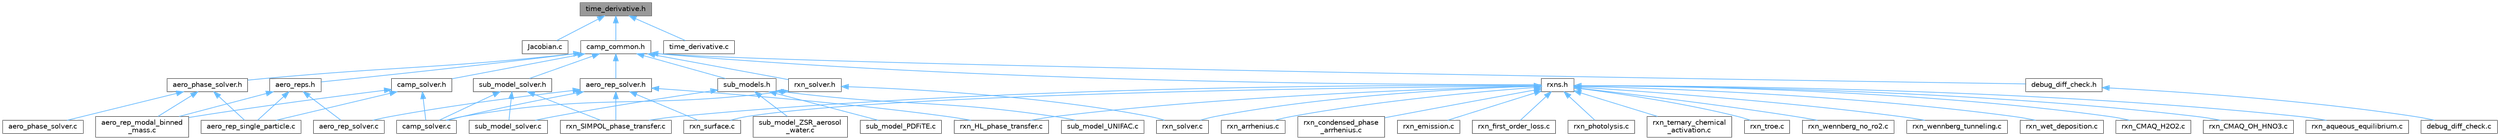 digraph "time_derivative.h"
{
 // LATEX_PDF_SIZE
  bgcolor="transparent";
  edge [fontname=Helvetica,fontsize=10,labelfontname=Helvetica,labelfontsize=10];
  node [fontname=Helvetica,fontsize=10,shape=box,height=0.2,width=0.4];
  Node1 [label="time_derivative.h",height=0.2,width=0.4,color="gray40", fillcolor="grey60", style="filled", fontcolor="black",tooltip="Header for the time derivative structure and related functions."];
  Node1 -> Node2 [dir="back",color="steelblue1",style="solid"];
  Node2 [label="Jacobian.c",height=0.2,width=0.4,color="grey40", fillcolor="white", style="filled",URL="$_jacobian_8c.html",tooltip="Jacobian functions."];
  Node1 -> Node3 [dir="back",color="steelblue1",style="solid"];
  Node3 [label="camp_common.h",height=0.2,width=0.4,color="grey40", fillcolor="white", style="filled",URL="$camp__common_8h.html",tooltip="Header file for common constants and structures."];
  Node3 -> Node4 [dir="back",color="steelblue1",style="solid"];
  Node4 [label="aero_phase_solver.h",height=0.2,width=0.4,color="grey40", fillcolor="white", style="filled",URL="$aero__phase__solver_8h.html",tooltip="Header file for aerosol phase functions."];
  Node4 -> Node5 [dir="back",color="steelblue1",style="solid"];
  Node5 [label="aero_phase_solver.c",height=0.2,width=0.4,color="grey40", fillcolor="white", style="filled",URL="$aero__phase__solver_8c.html",tooltip="Aerosol phase functions."];
  Node4 -> Node6 [dir="back",color="steelblue1",style="solid"];
  Node6 [label="aero_rep_modal_binned\l_mass.c",height=0.2,width=0.4,color="grey40", fillcolor="white", style="filled",URL="$aero__rep__modal__binned__mass_8c.html",tooltip="Modal mass aerosol representation functions."];
  Node4 -> Node7 [dir="back",color="steelblue1",style="solid"];
  Node7 [label="aero_rep_single_particle.c",height=0.2,width=0.4,color="grey40", fillcolor="white", style="filled",URL="$aero__rep__single__particle_8c.html",tooltip="Single particle aerosol representation functions."];
  Node3 -> Node8 [dir="back",color="steelblue1",style="solid"];
  Node8 [label="aero_rep_solver.h",height=0.2,width=0.4,color="grey40", fillcolor="white", style="filled",URL="$aero__rep__solver_8h.html",tooltip="Header file for abstract aerosol representation functions."];
  Node8 -> Node9 [dir="back",color="steelblue1",style="solid"];
  Node9 [label="aero_rep_solver.c",height=0.2,width=0.4,color="grey40", fillcolor="white", style="filled",URL="$aero__rep__solver_8c.html",tooltip="Aerosol representation functions."];
  Node8 -> Node10 [dir="back",color="steelblue1",style="solid"];
  Node10 [label="camp_solver.c",height=0.2,width=0.4,color="grey40", fillcolor="white", style="filled",URL="$camp__solver_8c.html",tooltip="Interface to c solvers for chemistry."];
  Node8 -> Node11 [dir="back",color="steelblue1",style="solid"];
  Node11 [label="rxn_HL_phase_transfer.c",height=0.2,width=0.4,color="grey40", fillcolor="white", style="filled",URL="$rxn___h_l__phase__transfer_8c.html",tooltip="Phase Transfer reaction solver functions."];
  Node8 -> Node12 [dir="back",color="steelblue1",style="solid"];
  Node12 [label="rxn_SIMPOL_phase_transfer.c",height=0.2,width=0.4,color="grey40", fillcolor="white", style="filled",URL="$rxn___s_i_m_p_o_l__phase__transfer_8c.html",tooltip="Phase Transfer reaction solver functions."];
  Node8 -> Node13 [dir="back",color="steelblue1",style="solid"];
  Node13 [label="rxn_surface.c",height=0.2,width=0.4,color="grey40", fillcolor="white", style="filled",URL="$rxn__surface_8c.html",tooltip="Surface reaction solver functions."];
  Node3 -> Node14 [dir="back",color="steelblue1",style="solid"];
  Node14 [label="aero_reps.h",height=0.2,width=0.4,color="grey40", fillcolor="white", style="filled",URL="$aero__reps_8h.html",tooltip="Header file for aerosol representations functions."];
  Node14 -> Node6 [dir="back",color="steelblue1",style="solid"];
  Node14 -> Node7 [dir="back",color="steelblue1",style="solid"];
  Node14 -> Node9 [dir="back",color="steelblue1",style="solid"];
  Node3 -> Node15 [dir="back",color="steelblue1",style="solid"];
  Node15 [label="camp_solver.h",height=0.2,width=0.4,color="grey40", fillcolor="white", style="filled",URL="$camp__solver_8h.html",tooltip="Header file for solver functions."];
  Node15 -> Node6 [dir="back",color="steelblue1",style="solid"];
  Node15 -> Node7 [dir="back",color="steelblue1",style="solid"];
  Node15 -> Node10 [dir="back",color="steelblue1",style="solid"];
  Node3 -> Node16 [dir="back",color="steelblue1",style="solid"];
  Node16 [label="debug_diff_check.h",height=0.2,width=0.4,color="grey40", fillcolor="white", style="filled",URL="$debug__diff__check_8h.html",tooltip="model element data difference checker - NOT THREAD SAFE!"];
  Node16 -> Node17 [dir="back",color="steelblue1",style="solid"];
  Node17 [label="debug_diff_check.c",height=0.2,width=0.4,color="grey40", fillcolor="white", style="filled",URL="$debug__diff__check_8c.html",tooltip="model element data difference checker - NOT THREAD SAFE!"];
  Node3 -> Node18 [dir="back",color="steelblue1",style="solid"];
  Node18 [label="rxn_solver.h",height=0.2,width=0.4,color="grey40", fillcolor="white", style="filled",URL="$rxn__solver_8h.html",tooltip="Header file for abstract reaction functions."];
  Node18 -> Node10 [dir="back",color="steelblue1",style="solid"];
  Node18 -> Node19 [dir="back",color="steelblue1",style="solid"];
  Node19 [label="rxn_solver.c",height=0.2,width=0.4,color="grey40", fillcolor="white", style="filled",URL="$rxn__solver_8c.html",tooltip="Reaction solver functions."];
  Node3 -> Node20 [dir="back",color="steelblue1",style="solid"];
  Node20 [label="rxns.h",height=0.2,width=0.4,color="grey40", fillcolor="white", style="filled",URL="$rxns_8h.html",tooltip="Header file for reaction solver functions."];
  Node20 -> Node21 [dir="back",color="steelblue1",style="solid"];
  Node21 [label="rxn_CMAQ_H2O2.c",height=0.2,width=0.4,color="grey40", fillcolor="white", style="filled",URL="$rxn___c_m_a_q___h2_o2_8c.html",tooltip="CMAQ_H2O2 reaction solver functions."];
  Node20 -> Node22 [dir="back",color="steelblue1",style="solid"];
  Node22 [label="rxn_CMAQ_OH_HNO3.c",height=0.2,width=0.4,color="grey40", fillcolor="white", style="filled",URL="$rxn___c_m_a_q___o_h___h_n_o3_8c.html",tooltip="CMAQ_OH_HNO3 reaction solver functions."];
  Node20 -> Node11 [dir="back",color="steelblue1",style="solid"];
  Node20 -> Node12 [dir="back",color="steelblue1",style="solid"];
  Node20 -> Node23 [dir="back",color="steelblue1",style="solid"];
  Node23 [label="rxn_aqueous_equilibrium.c",height=0.2,width=0.4,color="grey40", fillcolor="white", style="filled",URL="$rxn__aqueous__equilibrium_8c.html",tooltip="Aqueous Equilibrium reaction solver functions."];
  Node20 -> Node24 [dir="back",color="steelblue1",style="solid"];
  Node24 [label="rxn_arrhenius.c",height=0.2,width=0.4,color="grey40", fillcolor="white", style="filled",URL="$rxn__arrhenius_8c.html",tooltip="Arrhenius reaction solver functions."];
  Node20 -> Node25 [dir="back",color="steelblue1",style="solid"];
  Node25 [label="rxn_condensed_phase\l_arrhenius.c",height=0.2,width=0.4,color="grey40", fillcolor="white", style="filled",URL="$rxn__condensed__phase__arrhenius_8c.html",tooltip="Condensed Phase Arrhenius reaction solver functions."];
  Node20 -> Node26 [dir="back",color="steelblue1",style="solid"];
  Node26 [label="rxn_emission.c",height=0.2,width=0.4,color="grey40", fillcolor="white", style="filled",URL="$rxn__emission_8c.html",tooltip="Emission reaction solver functions."];
  Node20 -> Node27 [dir="back",color="steelblue1",style="solid"];
  Node27 [label="rxn_first_order_loss.c",height=0.2,width=0.4,color="grey40", fillcolor="white", style="filled",URL="$rxn__first__order__loss_8c.html",tooltip="First-Order loss reaction solver functions."];
  Node20 -> Node28 [dir="back",color="steelblue1",style="solid"];
  Node28 [label="rxn_photolysis.c",height=0.2,width=0.4,color="grey40", fillcolor="white", style="filled",URL="$rxn__photolysis_8c.html",tooltip="Photolysis reaction solver functions."];
  Node20 -> Node19 [dir="back",color="steelblue1",style="solid"];
  Node20 -> Node13 [dir="back",color="steelblue1",style="solid"];
  Node20 -> Node29 [dir="back",color="steelblue1",style="solid"];
  Node29 [label="rxn_ternary_chemical\l_activation.c",height=0.2,width=0.4,color="grey40", fillcolor="white", style="filled",URL="$rxn__ternary__chemical__activation_8c.html",tooltip="Ternary Chemical Activation reaction solver functions."];
  Node20 -> Node30 [dir="back",color="steelblue1",style="solid"];
  Node30 [label="rxn_troe.c",height=0.2,width=0.4,color="grey40", fillcolor="white", style="filled",URL="$rxn__troe_8c.html",tooltip="Troe reaction solver functions."];
  Node20 -> Node31 [dir="back",color="steelblue1",style="solid"];
  Node31 [label="rxn_wennberg_no_ro2.c",height=0.2,width=0.4,color="grey40", fillcolor="white", style="filled",URL="$rxn__wennberg__no__ro2_8c.html",tooltip="Wennberg NO + RO2 reaction solver functions."];
  Node20 -> Node32 [dir="back",color="steelblue1",style="solid"];
  Node32 [label="rxn_wennberg_tunneling.c",height=0.2,width=0.4,color="grey40", fillcolor="white", style="filled",URL="$rxn__wennberg__tunneling_8c.html",tooltip="Wennberg tunneling reaction solver functions."];
  Node20 -> Node33 [dir="back",color="steelblue1",style="solid"];
  Node33 [label="rxn_wet_deposition.c",height=0.2,width=0.4,color="grey40", fillcolor="white", style="filled",URL="$rxn__wet__deposition_8c.html",tooltip="Wet deposition reaction solver functions."];
  Node3 -> Node34 [dir="back",color="steelblue1",style="solid"];
  Node34 [label="sub_model_solver.h",height=0.2,width=0.4,color="grey40", fillcolor="white", style="filled",URL="$sub__model__solver_8h.html",tooltip="Header file for abstract sub model functions."];
  Node34 -> Node10 [dir="back",color="steelblue1",style="solid"];
  Node34 -> Node12 [dir="back",color="steelblue1",style="solid"];
  Node34 -> Node35 [dir="back",color="steelblue1",style="solid"];
  Node35 [label="sub_model_solver.c",height=0.2,width=0.4,color="grey40", fillcolor="white", style="filled",URL="$sub__model__solver_8c.html",tooltip="Sub model solver functions."];
  Node3 -> Node36 [dir="back",color="steelblue1",style="solid"];
  Node36 [label="sub_models.h",height=0.2,width=0.4,color="grey40", fillcolor="white", style="filled",URL="$sub__models_8h.html",tooltip="Header file for sub model functions."];
  Node36 -> Node37 [dir="back",color="steelblue1",style="solid"];
  Node37 [label="sub_model_PDFiTE.c",height=0.2,width=0.4,color="grey40", fillcolor="white", style="filled",URL="$sub__model___p_d_fi_t_e_8c.html",tooltip="PDFiTE Activity sub model solver functions."];
  Node36 -> Node38 [dir="back",color="steelblue1",style="solid"];
  Node38 [label="sub_model_UNIFAC.c",height=0.2,width=0.4,color="grey40", fillcolor="white", style="filled",URL="$sub__model___u_n_i_f_a_c_8c.html",tooltip="UNIFAC activity coefficient calculation."];
  Node36 -> Node39 [dir="back",color="steelblue1",style="solid"];
  Node39 [label="sub_model_ZSR_aerosol\l_water.c",height=0.2,width=0.4,color="grey40", fillcolor="white", style="filled",URL="$sub__model___z_s_r__aerosol__water_8c.html",tooltip="ZSR Aerosol Water sub model solver functions."];
  Node36 -> Node35 [dir="back",color="steelblue1",style="solid"];
  Node1 -> Node40 [dir="back",color="steelblue1",style="solid"];
  Node40 [label="time_derivative.c",height=0.2,width=0.4,color="grey40", fillcolor="white", style="filled",URL="$time__derivative_8c.html",tooltip="Functions of the time derivative structure."];
}
